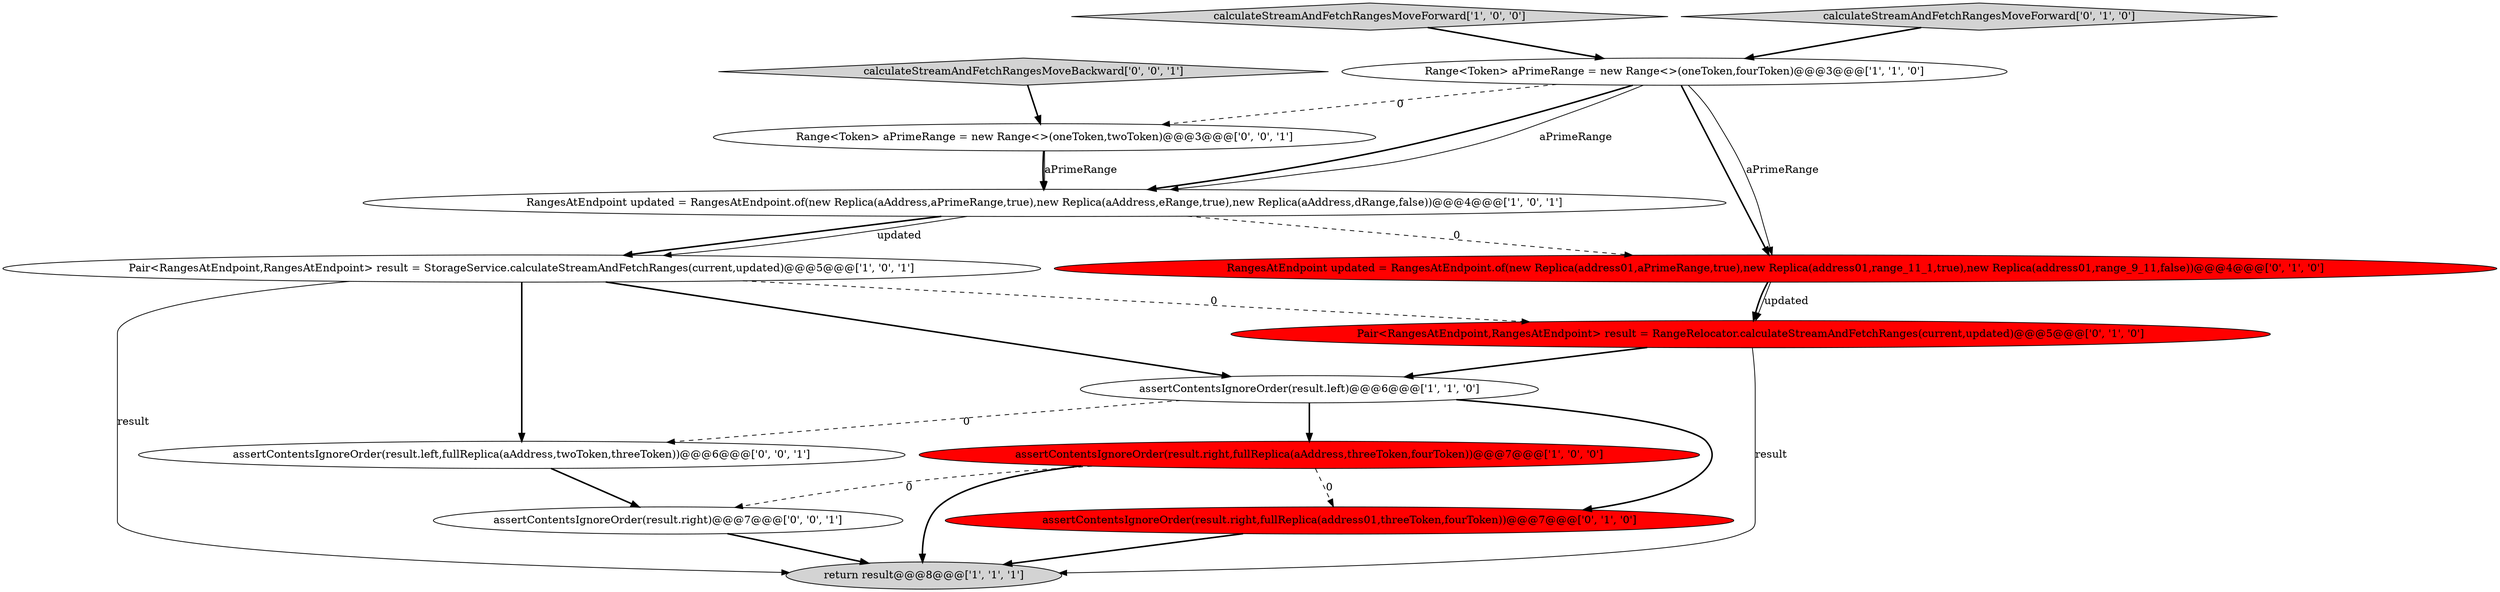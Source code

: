 digraph {
9 [style = filled, label = "Pair<RangesAtEndpoint,RangesAtEndpoint> result = RangeRelocator.calculateStreamAndFetchRanges(current,updated)@@@5@@@['0', '1', '0']", fillcolor = red, shape = ellipse image = "AAA1AAABBB2BBB"];
1 [style = filled, label = "Pair<RangesAtEndpoint,RangesAtEndpoint> result = StorageService.calculateStreamAndFetchRanges(current,updated)@@@5@@@['1', '0', '1']", fillcolor = white, shape = ellipse image = "AAA0AAABBB1BBB"];
14 [style = filled, label = "assertContentsIgnoreOrder(result.left,fullReplica(aAddress,twoToken,threeToken))@@@6@@@['0', '0', '1']", fillcolor = white, shape = ellipse image = "AAA0AAABBB3BBB"];
3 [style = filled, label = "assertContentsIgnoreOrder(result.left)@@@6@@@['1', '1', '0']", fillcolor = white, shape = ellipse image = "AAA0AAABBB1BBB"];
4 [style = filled, label = "calculateStreamAndFetchRangesMoveForward['1', '0', '0']", fillcolor = lightgray, shape = diamond image = "AAA0AAABBB1BBB"];
8 [style = filled, label = "calculateStreamAndFetchRangesMoveForward['0', '1', '0']", fillcolor = lightgray, shape = diamond image = "AAA0AAABBB2BBB"];
12 [style = filled, label = "assertContentsIgnoreOrder(result.right)@@@7@@@['0', '0', '1']", fillcolor = white, shape = ellipse image = "AAA0AAABBB3BBB"];
10 [style = filled, label = "RangesAtEndpoint updated = RangesAtEndpoint.of(new Replica(address01,aPrimeRange,true),new Replica(address01,range_11_1,true),new Replica(address01,range_9_11,false))@@@4@@@['0', '1', '0']", fillcolor = red, shape = ellipse image = "AAA1AAABBB2BBB"];
13 [style = filled, label = "calculateStreamAndFetchRangesMoveBackward['0', '0', '1']", fillcolor = lightgray, shape = diamond image = "AAA0AAABBB3BBB"];
11 [style = filled, label = "Range<Token> aPrimeRange = new Range<>(oneToken,twoToken)@@@3@@@['0', '0', '1']", fillcolor = white, shape = ellipse image = "AAA0AAABBB3BBB"];
7 [style = filled, label = "assertContentsIgnoreOrder(result.right,fullReplica(address01,threeToken,fourToken))@@@7@@@['0', '1', '0']", fillcolor = red, shape = ellipse image = "AAA1AAABBB2BBB"];
5 [style = filled, label = "assertContentsIgnoreOrder(result.right,fullReplica(aAddress,threeToken,fourToken))@@@7@@@['1', '0', '0']", fillcolor = red, shape = ellipse image = "AAA1AAABBB1BBB"];
6 [style = filled, label = "return result@@@8@@@['1', '1', '1']", fillcolor = lightgray, shape = ellipse image = "AAA0AAABBB1BBB"];
2 [style = filled, label = "RangesAtEndpoint updated = RangesAtEndpoint.of(new Replica(aAddress,aPrimeRange,true),new Replica(aAddress,eRange,true),new Replica(aAddress,dRange,false))@@@4@@@['1', '0', '1']", fillcolor = white, shape = ellipse image = "AAA0AAABBB1BBB"];
0 [style = filled, label = "Range<Token> aPrimeRange = new Range<>(oneToken,fourToken)@@@3@@@['1', '1', '0']", fillcolor = white, shape = ellipse image = "AAA0AAABBB1BBB"];
5->12 [style = dashed, label="0"];
2->1 [style = bold, label=""];
0->2 [style = bold, label=""];
1->3 [style = bold, label=""];
1->9 [style = dashed, label="0"];
0->11 [style = dashed, label="0"];
1->6 [style = solid, label="result"];
12->6 [style = bold, label=""];
13->11 [style = bold, label=""];
11->2 [style = bold, label=""];
11->2 [style = solid, label="aPrimeRange"];
2->10 [style = dashed, label="0"];
4->0 [style = bold, label=""];
8->0 [style = bold, label=""];
3->5 [style = bold, label=""];
0->10 [style = bold, label=""];
5->6 [style = bold, label=""];
3->7 [style = bold, label=""];
2->1 [style = solid, label="updated"];
14->12 [style = bold, label=""];
7->6 [style = bold, label=""];
0->10 [style = solid, label="aPrimeRange"];
0->2 [style = solid, label="aPrimeRange"];
9->3 [style = bold, label=""];
1->14 [style = bold, label=""];
10->9 [style = bold, label=""];
5->7 [style = dashed, label="0"];
3->14 [style = dashed, label="0"];
9->6 [style = solid, label="result"];
10->9 [style = solid, label="updated"];
}
